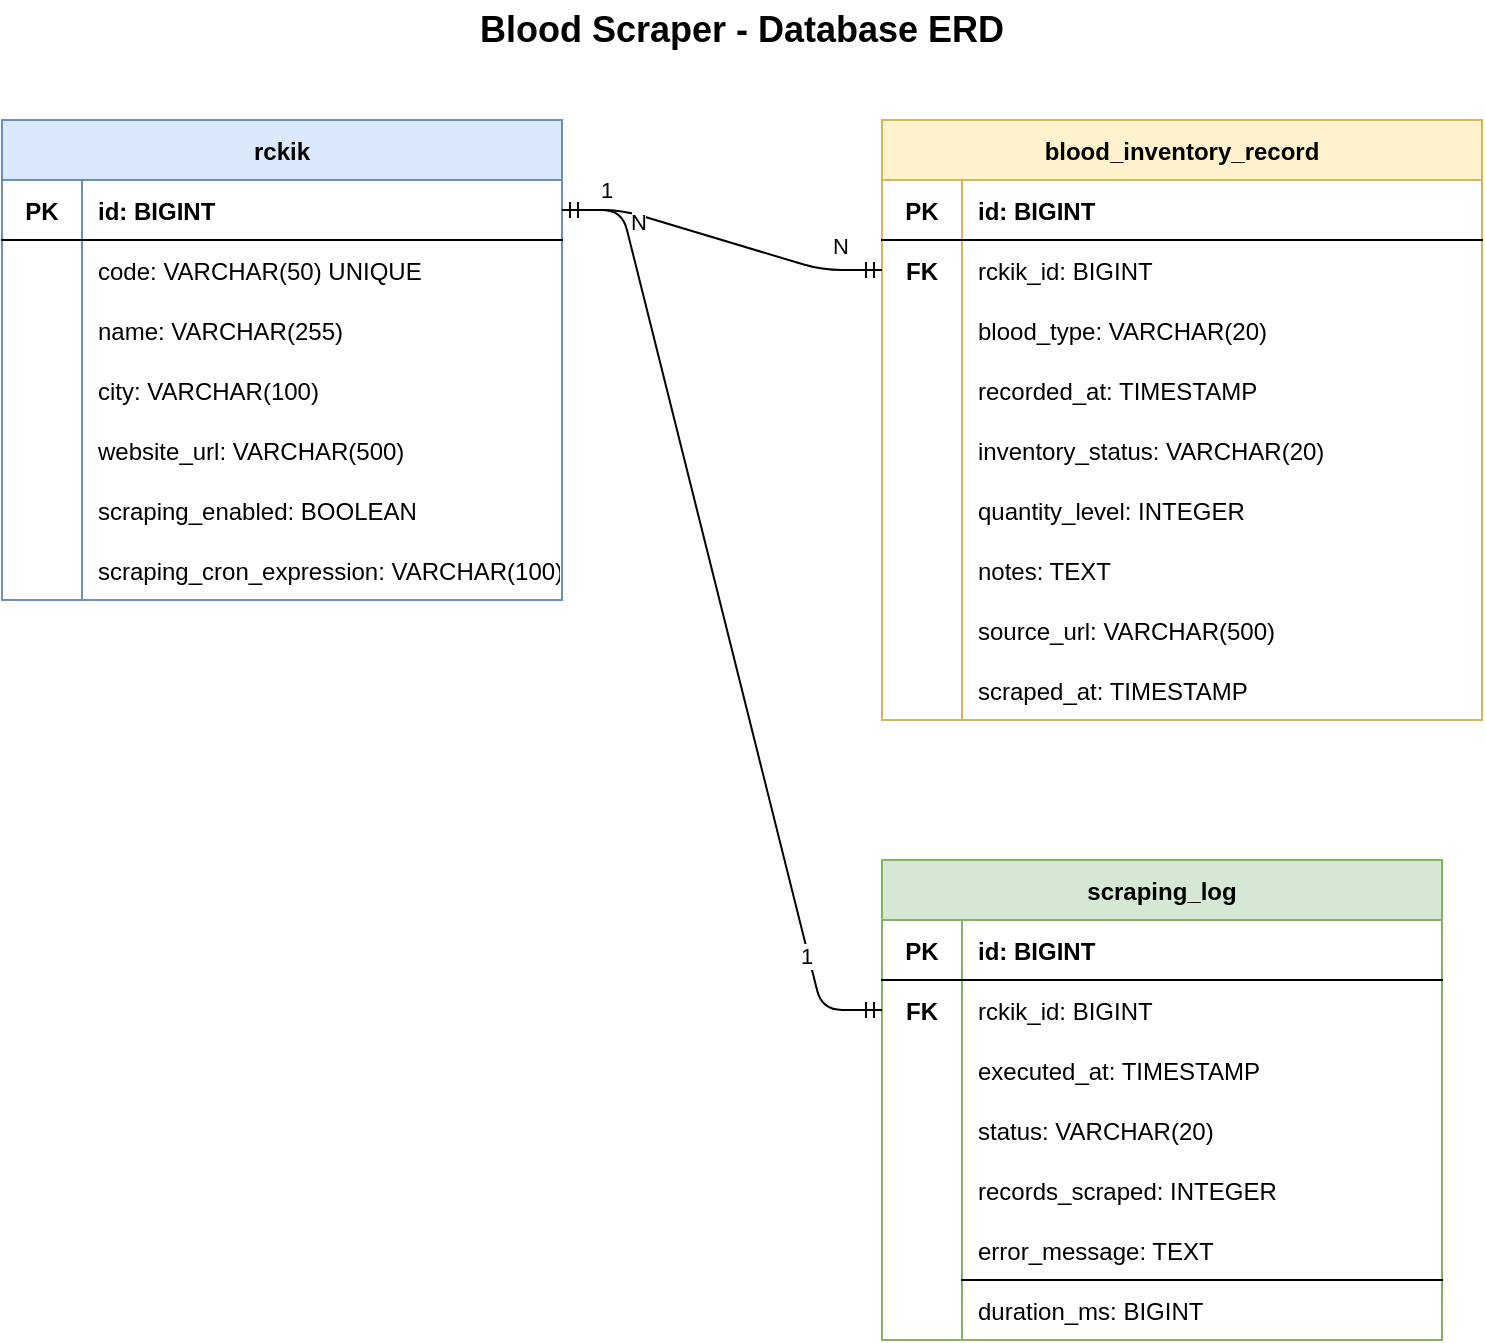 <mxfile>
  <diagram id="blood-scraper-erd" name="Blood Scraper ERD">
    <mxGraphModel dx="1422" dy="794" grid="1" gridSize="10" guides="1" tooltips="1" connect="1" arrows="1" fold="1" page="1" pageScale="1" pageWidth="1169" pageHeight="827" math="0" shadow="0">
      <root>
        <mxCell id="0" />
        <mxCell id="1" parent="0" />

        <!-- RCKIK Table -->
        <mxCell id="rckik-table" value="rckik" style="shape=table;startSize=30;container=1;collapsible=0;childLayout=tableLayout;fixedRows=1;rowLines=0;fontStyle=1;align=center;resizeLast=1;fillColor=#dae8fc;strokeColor=#6c8ebf;" vertex="1" parent="1">
          <mxGeometry x="80" y="80" width="280" height="240" as="geometry" />
        </mxCell>
        <mxCell id="rckik-row-1" value="" style="shape=tableRow;horizontal=0;startSize=0;swimlaneHead=0;swimlaneBody=0;fillColor=none;collapsible=0;dropTarget=0;points=[[0,0.5],[1,0.5]];portConstraint=eastwest;top=0;left=0;right=0;bottom=1;" vertex="1" parent="rckik-table">
          <mxGeometry y="30" width="280" height="30" as="geometry" />
        </mxCell>
        <mxCell id="rckik-row-1-col-1" value="PK" style="shape=partialRectangle;connectable=0;fillColor=none;top=0;left=0;bottom=0;right=0;fontStyle=1;overflow=hidden;" vertex="1" parent="rckik-row-1">
          <mxGeometry width="40" height="30" as="geometry" />
        </mxCell>
        <mxCell id="rckik-row-1-col-2" value="id: BIGINT" style="shape=partialRectangle;connectable=0;fillColor=none;top=0;left=0;bottom=0;right=0;align=left;spacingLeft=6;fontStyle=1;overflow=hidden;" vertex="1" parent="rckik-row-1">
          <mxGeometry x="40" width="240" height="30" as="geometry" />
        </mxCell>

        <mxCell id="rckik-row-2" value="" style="shape=tableRow;horizontal=0;startSize=0;swimlaneHead=0;swimlaneBody=0;fillColor=none;collapsible=0;dropTarget=0;points=[[0,0.5],[1,0.5]];portConstraint=eastwest;top=0;left=0;right=0;bottom=0;" vertex="1" parent="rckik-table">
          <mxGeometry y="60" width="280" height="30" as="geometry" />
        </mxCell>
        <mxCell id="rckik-row-2-col-1" value="" style="shape=partialRectangle;connectable=0;fillColor=none;top=0;left=0;bottom=0;right=0;overflow=hidden;" vertex="1" parent="rckik-row-2">
          <mxGeometry width="40" height="30" as="geometry" />
        </mxCell>
        <mxCell id="rckik-row-2-col-2" value="code: VARCHAR(50) UNIQUE" style="shape=partialRectangle;connectable=0;fillColor=none;top=0;left=0;bottom=0;right=0;align=left;spacingLeft=6;overflow=hidden;" vertex="1" parent="rckik-row-2">
          <mxGeometry x="40" width="240" height="30" as="geometry" />
        </mxCell>

        <mxCell id="rckik-row-3" value="" style="shape=tableRow;horizontal=0;startSize=0;swimlaneHead=0;swimlaneBody=0;fillColor=none;collapsible=0;dropTarget=0;points=[[0,0.5],[1,0.5]];portConstraint=eastwest;top=0;left=0;right=0;bottom=0;" vertex="1" parent="rckik-table">
          <mxGeometry y="90" width="280" height="30" as="geometry" />
        </mxCell>
        <mxCell id="rckik-row-3-col-1" value="" style="shape=partialRectangle;connectable=0;fillColor=none;top=0;left=0;bottom=0;right=0;overflow=hidden;" vertex="1" parent="rckik-row-3">
          <mxGeometry width="40" height="30" as="geometry" />
        </mxCell>
        <mxCell id="rckik-row-3-col-2" value="name: VARCHAR(255)" style="shape=partialRectangle;connectable=0;fillColor=none;top=0;left=0;bottom=0;right=0;align=left;spacingLeft=6;overflow=hidden;" vertex="1" parent="rckik-row-3">
          <mxGeometry x="40" width="240" height="30" as="geometry" />
        </mxCell>

        <mxCell id="rckik-row-4" value="" style="shape=tableRow;horizontal=0;startSize=0;swimlaneHead=0;swimlaneBody=0;fillColor=none;collapsible=0;dropTarget=0;points=[[0,0.5],[1,0.5]];portConstraint=eastwest;top=0;left=0;right=0;bottom=0;" vertex="1" parent="rckik-table">
          <mxGeometry y="120" width="280" height="30" as="geometry" />
        </mxCell>
        <mxCell id="rckik-row-4-col-1" value="" style="shape=partialRectangle;connectable=0;fillColor=none;top=0;left=0;bottom=0;right=0;overflow=hidden;" vertex="1" parent="rckik-row-4">
          <mxGeometry width="40" height="30" as="geometry" />
        </mxCell>
        <mxCell id="rckik-row-4-col-2" value="city: VARCHAR(100)" style="shape=partialRectangle;connectable=0;fillColor=none;top=0;left=0;bottom=0;right=0;align=left;spacingLeft=6;overflow=hidden;" vertex="1" parent="rckik-row-4">
          <mxGeometry x="40" width="240" height="30" as="geometry" />
        </mxCell>

        <mxCell id="rckik-row-5" value="" style="shape=tableRow;horizontal=0;startSize=0;swimlaneHead=0;swimlaneBody=0;fillColor=none;collapsible=0;dropTarget=0;points=[[0,0.5],[1,0.5]];portConstraint=eastwest;top=0;left=0;right=0;bottom=0;" vertex="1" parent="rckik-table">
          <mxGeometry y="150" width="280" height="30" as="geometry" />
        </mxCell>
        <mxCell id="rckik-row-5-col-1" value="" style="shape=partialRectangle;connectable=0;fillColor=none;top=0;left=0;bottom=0;right=0;overflow=hidden;" vertex="1" parent="rckik-row-5">
          <mxGeometry width="40" height="30" as="geometry" />
        </mxCell>
        <mxCell id="rckik-row-5-col-2" value="website_url: VARCHAR(500)" style="shape=partialRectangle;connectable=0;fillColor=none;top=0;left=0;bottom=0;right=0;align=left;spacingLeft=6;overflow=hidden;" vertex="1" parent="rckik-row-5">
          <mxGeometry x="40" width="240" height="30" as="geometry" />
        </mxCell>

        <mxCell id="rckik-row-6" value="" style="shape=tableRow;horizontal=0;startSize=0;swimlaneHead=0;swimlaneBody=0;fillColor=none;collapsible=0;dropTarget=0;points=[[0,0.5],[1,0.5]];portConstraint=eastwest;top=0;left=0;right=0;bottom=0;" vertex="1" parent="rckik-table">
          <mxGeometry y="180" width="280" height="30" as="geometry" />
        </mxCell>
        <mxCell id="rckik-row-6-col-1" value="" style="shape=partialRectangle;connectable=0;fillColor=none;top=0;left=0;bottom=0;right=0;overflow=hidden;" vertex="1" parent="rckik-row-6">
          <mxGeometry width="40" height="30" as="geometry" />
        </mxCell>
        <mxCell id="rckik-row-6-col-2" value="scraping_enabled: BOOLEAN" style="shape=partialRectangle;connectable=0;fillColor=none;top=0;left=0;bottom=0;right=0;align=left;spacingLeft=6;overflow=hidden;" vertex="1" parent="rckik-row-6">
          <mxGeometry x="40" width="240" height="30" as="geometry" />
        </mxCell>

        <mxCell id="rckik-row-7" value="" style="shape=tableRow;horizontal=0;startSize=0;swimlaneHead=0;swimlaneBody=0;fillColor=none;collapsible=0;dropTarget=0;points=[[0,0.5],[1,0.5]];portConstraint=eastwest;top=0;left=0;right=0;bottom=0;" vertex="1" parent="rckik-table">
          <mxGeometry y="210" width="280" height="30" as="geometry" />
        </mxCell>
        <mxCell id="rckik-row-7-col-1" value="" style="shape=partialRectangle;connectable=0;fillColor=none;top=0;left=0;bottom=0;right=0;overflow=hidden;" vertex="1" parent="rckik-row-7">
          <mxGeometry width="40" height="30" as="geometry" />
        </mxCell>
        <mxCell id="rckik-row-7-col-2" value="scraping_cron_expression: VARCHAR(100)" style="shape=partialRectangle;connectable=0;fillColor=none;top=0;left=0;bottom=0;right=0;align=left;spacingLeft=6;overflow=hidden;" vertex="1" parent="rckik-row-7">
          <mxGeometry x="40" width="240" height="30" as="geometry" />
        </mxCell>

        <!-- Blood Inventory Record Table -->
        <mxCell id="blood-table" value="blood_inventory_record" style="shape=table;startSize=30;container=1;collapsible=0;childLayout=tableLayout;fixedRows=1;rowLines=0;fontStyle=1;align=center;resizeLast=1;fillColor=#fff2cc;strokeColor=#d6b656;" vertex="1" parent="1">
          <mxGeometry x="520" y="80" width="300" height="300" as="geometry" />
        </mxCell>
        <mxCell id="blood-row-1" value="" style="shape=tableRow;horizontal=0;startSize=0;swimlaneHead=0;swimlaneBody=0;fillColor=none;collapsible=0;dropTarget=0;points=[[0,0.5],[1,0.5]];portConstraint=eastwest;top=0;left=0;right=0;bottom=1;" vertex="1" parent="blood-table">
          <mxGeometry y="30" width="300" height="30" as="geometry" />
        </mxCell>
        <mxCell id="blood-row-1-col-1" value="PK" style="shape=partialRectangle;connectable=0;fillColor=none;top=0;left=0;bottom=0;right=0;fontStyle=1;overflow=hidden;" vertex="1" parent="blood-row-1">
          <mxGeometry width="40" height="30" as="geometry" />
        </mxCell>
        <mxCell id="blood-row-1-col-2" value="id: BIGINT" style="shape=partialRectangle;connectable=0;fillColor=none;top=0;left=0;bottom=0;right=0;align=left;spacingLeft=6;fontStyle=1;overflow=hidden;" vertex="1" parent="blood-row-1">
          <mxGeometry x="40" width="260" height="30" as="geometry" />
        </mxCell>

        <mxCell id="blood-row-2" value="" style="shape=tableRow;horizontal=0;startSize=0;swimlaneHead=0;swimlaneBody=0;fillColor=none;collapsible=0;dropTarget=0;points=[[0,0.5],[1,0.5]];portConstraint=eastwest;top=0;left=0;right=0;bottom=0;" vertex="1" parent="blood-table">
          <mxGeometry y="60" width="300" height="30" as="geometry" />
        </mxCell>
        <mxCell id="blood-row-2-col-1" value="FK" style="shape=partialRectangle;connectable=0;fillColor=none;top=0;left=0;bottom=0;right=0;fontStyle=1;overflow=hidden;" vertex="1" parent="blood-row-2">
          <mxGeometry width="40" height="30" as="geometry" />
        </mxCell>
        <mxCell id="blood-row-2-col-2" value="rckik_id: BIGINT" style="shape=partialRectangle;connectable=0;fillColor=none;top=0;left=0;bottom=0;right=0;align=left;spacingLeft=6;overflow=hidden;" vertex="1" parent="blood-row-2">
          <mxGeometry x="40" width="260" height="30" as="geometry" />
        </mxCell>

        <mxCell id="blood-row-3" value="" style="shape=tableRow;horizontal=0;startSize=0;swimlaneHead=0;swimlaneBody=0;fillColor=none;collapsible=0;dropTarget=0;points=[[0,0.5],[1,0.5]];portConstraint=eastwest;top=0;left=0;right=0;bottom=0;" vertex="1" parent="blood-table">
          <mxGeometry y="90" width="300" height="30" as="geometry" />
        </mxCell>
        <mxCell id="blood-row-3-col-1" value="" style="shape=partialRectangle;connectable=0;fillColor=none;top=0;left=0;bottom=0;right=0;overflow=hidden;" vertex="1" parent="blood-row-3">
          <mxGeometry width="40" height="30" as="geometry" />
        </mxCell>
        <mxCell id="blood-row-3-col-2" value="blood_type: VARCHAR(20)" style="shape=partialRectangle;connectable=0;fillColor=none;top=0;left=0;bottom=0;right=0;align=left;spacingLeft=6;overflow=hidden;" vertex="1" parent="blood-row-3">
          <mxGeometry x="40" width="260" height="30" as="geometry" />
        </mxCell>

        <mxCell id="blood-row-4" value="" style="shape=tableRow;horizontal=0;startSize=0;swimlaneHead=0;swimlaneBody=0;fillColor=none;collapsible=0;dropTarget=0;points=[[0,0.5],[1,0.5]];portConstraint=eastwest;top=0;left=0;right=0;bottom=0;" vertex="1" parent="blood-table">
          <mxGeometry y="120" width="300" height="30" as="geometry" />
        </mxCell>
        <mxCell id="blood-row-4-col-1" value="" style="shape=partialRectangle;connectable=0;fillColor=none;top=0;left=0;bottom=0;right=0;overflow=hidden;" vertex="1" parent="blood-row-4">
          <mxGeometry width="40" height="30" as="geometry" />
        </mxCell>
        <mxCell id="blood-row-4-col-2" value="recorded_at: TIMESTAMP" style="shape=partialRectangle;connectable=0;fillColor=none;top=0;left=0;bottom=0;right=0;align=left;spacingLeft=6;overflow=hidden;" vertex="1" parent="blood-row-4">
          <mxGeometry x="40" width="260" height="30" as="geometry" />
        </mxCell>

        <mxCell id="blood-row-5" value="" style="shape=tableRow;horizontal=0;startSize=0;swimlaneHead=0;swimlaneBody=0;fillColor=none;collapsible=0;dropTarget=0;points=[[0,0.5],[1,0.5]];portConstraint=eastwest;top=0;left=0;right=0;bottom=0;" vertex="1" parent="blood-table">
          <mxGeometry y="150" width="300" height="30" as="geometry" />
        </mxCell>
        <mxCell id="blood-row-5-col-1" value="" style="shape=partialRectangle;connectable=0;fillColor=none;top=0;left=0;bottom=0;right=0;overflow=hidden;" vertex="1" parent="blood-row-5">
          <mxGeometry width="40" height="30" as="geometry" />
        </mxCell>
        <mxCell id="blood-row-5-col-2" value="inventory_status: VARCHAR(20)" style="shape=partialRectangle;connectable=0;fillColor=none;top=0;left=0;bottom=0;right=0;align=left;spacingLeft=6;overflow=hidden;" vertex="1" parent="blood-row-5">
          <mxGeometry x="40" width="260" height="30" as="geometry" />
        </mxCell>

        <mxCell id="blood-row-6" value="" style="shape=tableRow;horizontal=0;startSize=0;swimlaneHead=0;swimlaneBody=0;fillColor=none;collapsible=0;dropTarget=0;points=[[0,0.5],[1,0.5]];portConstraint=eastwest;top=0;left=0;right=0;bottom=0;" vertex="1" parent="blood-table">
          <mxGeometry y="180" width="300" height="30" as="geometry" />
        </mxCell>
        <mxCell id="blood-row-6-col-1" value="" style="shape=partialRectangle;connectable=0;fillColor=none;top=0;left=0;bottom=0;right=0;overflow=hidden;" vertex="1" parent="blood-row-6">
          <mxGeometry width="40" height="30" as="geometry" />
        </mxCell>
        <mxCell id="blood-row-6-col-2" value="quantity_level: INTEGER" style="shape=partialRectangle;connectable=0;fillColor=none;top=0;left=0;bottom=0;right=0;align=left;spacingLeft=6;overflow=hidden;" vertex="1" parent="blood-row-6">
          <mxGeometry x="40" width="260" height="30" as="geometry" />
        </mxCell>

        <mxCell id="blood-row-7" value="" style="shape=tableRow;horizontal=0;startSize=0;swimlaneHead=0;swimlaneBody=0;fillColor=none;collapsible=0;dropTarget=0;points=[[0,0.5],[1,0.5]];portConstraint=eastwest;top=0;left=0;right=0;bottom=0;" vertex="1" parent="blood-table">
          <mxGeometry y="210" width="300" height="30" as="geometry" />
        </mxCell>
        <mxCell id="blood-row-7-col-1" value="" style="shape=partialRectangle;connectable=0;fillColor=none;top=0;left=0;bottom=0;right=0;overflow=hidden;" vertex="1" parent="blood-row-7">
          <mxGeometry width="40" height="30" as="geometry" />
        </mxCell>
        <mxCell id="blood-row-7-col-2" value="notes: TEXT" style="shape=partialRectangle;connectable=0;fillColor=none;top=0;left=0;bottom=0;right=0;align=left;spacingLeft=6;overflow=hidden;" vertex="1" parent="blood-row-7">
          <mxGeometry x="40" width="260" height="30" as="geometry" />
        </mxCell>

        <mxCell id="blood-row-8" value="" style="shape=tableRow;horizontal=0;startSize=0;swimlaneHead=0;swimlaneBody=0;fillColor=none;collapsible=0;dropTarget=0;points=[[0,0.5],[1,0.5]];portConstraint=eastwest;top=0;left=0;right=0;bottom=0;" vertex="1" parent="blood-table">
          <mxGeometry y="240" width="300" height="30" as="geometry" />
        </mxCell>
        <mxCell id="blood-row-8-col-1" value="" style="shape=partialRectangle;connectable=0;fillColor=none;top=0;left=0;bottom=0;right=0;overflow=hidden;" vertex="1" parent="blood-row-8">
          <mxGeometry width="40" height="30" as="geometry" />
        </mxCell>
        <mxCell id="blood-row-8-col-2" value="source_url: VARCHAR(500)" style="shape=partialRectangle;connectable=0;fillColor=none;top=0;left=0;bottom=0;right=0;align=left;spacingLeft=6;overflow=hidden;" vertex="1" parent="blood-row-8">
          <mxGeometry x="40" width="260" height="30" as="geometry" />
        </mxCell>

        <mxCell id="blood-row-9" value="" style="shape=tableRow;horizontal=0;startSize=0;swimlaneHead=0;swimlaneBody=0;fillColor=none;collapsible=0;dropTarget=0;points=[[0,0.5],[1,0.5]];portConstraint=eastwest;top=0;left=0;right=0;bottom=0;" vertex="1" parent="blood-table">
          <mxGeometry y="270" width="300" height="30" as="geometry" />
        </mxCell>
        <mxCell id="blood-row-9-col-1" value="" style="shape=partialRectangle;connectable=0;fillColor=none;top=0;left=0;bottom=0;right=0;overflow=hidden;" vertex="1" parent="blood-row-9">
          <mxGeometry width="40" height="30" as="geometry" />
        </mxCell>
        <mxCell id="blood-row-9-col-2" value="scraped_at: TIMESTAMP" style="shape=partialRectangle;connectable=0;fillColor=none;top=0;left=0;bottom=0;right=0;align=left;spacingLeft=6;overflow=hidden;" vertex="1" parent="blood-row-9">
          <mxGeometry x="40" width="260" height="30" as="geometry" />
        </mxCell>

        <!-- Scraping Log Table -->
        <mxCell id="log-table" value="scraping_log" style="shape=table;startSize=30;container=1;collapsible=0;childLayout=tableLayout;fixedRows=1;rowLines=0;fontStyle=1;align=center;resizeLast=1;fillColor=#d5e8d4;strokeColor=#82b366;" vertex="1" parent="1">
          <mxGeometry x="520" y="450" width="280" height="240" as="geometry" />
        </mxCell>
        <mxCell id="log-row-1" value="" style="shape=tableRow;horizontal=0;startSize=0;swimlaneHead=0;swimlaneBody=0;fillColor=none;collapsible=0;dropTarget=0;points=[[0,0.5],[1,0.5]];portConstraint=eastwest;top=0;left=0;right=0;bottom=1;" vertex="1" parent="log-table">
          <mxGeometry y="30" width="280" height="30" as="geometry" />
        </mxCell>
        <mxCell id="log-row-1-col-1" value="PK" style="shape=partialRectangle;connectable=0;fillColor=none;top=0;left=0;bottom=0;right=0;fontStyle=1;overflow=hidden;" vertex="1" parent="log-row-1">
          <mxGeometry width="40" height="30" as="geometry" />
        </mxCell>
        <mxCell id="log-row-1-col-2" value="id: BIGINT" style="shape=partialRectangle;connectable=0;fillColor=none;top=0;left=0;bottom=0;right=0;align=left;spacingLeft=6;fontStyle=1;overflow=hidden;" vertex="1" parent="log-row-1">
          <mxGeometry x="40" width="240" height="30" as="geometry" />
        </mxCell>

        <mxCell id="log-row-2" value="" style="shape=tableRow;horizontal=0;startSize=0;swimlaneHead=0;swimlaneBody=0;fillColor=none;collapsible=0;dropTarget=0;points=[[0,0.5],[1,0.5]];portConstraint=eastwest;top=0;left=0;right=0;bottom=0;" vertex="1" parent="log-table">
          <mxGeometry y="60" width="280" height="30" as="geometry" />
        </mxCell>
        <mxCell id="log-row-2-col-1" value="FK" style="shape=partialRectangle;connectable=0;fillColor=none;top=0;left=0;bottom=0;right=0;fontStyle=1;overflow=hidden;" vertex="1" parent="log-row-2">
          <mxGeometry width="40" height="30" as="geometry" />
        </mxCell>
        <mxCell id="log-row-2-col-2" value="rckik_id: BIGINT" style="shape=partialRectangle;connectable=0;fillColor=none;top=0;left=0;bottom=0;right=0;align=left;spacingLeft=6;overflow=hidden;" vertex="1" parent="log-row-2">
          <mxGeometry x="40" width="240" height="30" as="geometry" />
        </mxCell>

        <mxCell id="log-row-3" value="" style="shape=tableRow;horizontal=0;startSize=0;swimlaneHead=0;swimlaneBody=0;fillColor=none;collapsible=0;dropTarget=0;points=[[0,0.5],[1,0.5]];portConstraint=eastwest;top=0;left=0;right=0;bottom=0;" vertex="1" parent="log-table">
          <mxGeometry y="90" width="280" height="30" as="geometry" />
        </mxCell>
        <mxCell id="log-row-3-col-1" value="" style="shape=partialRectangle;connectable=0;fillColor=none;top=0;left=0;bottom=0;right=0;overflow=hidden;" vertex="1" parent="log-row-3">
          <mxGeometry width="40" height="30" as="geometry" />
        </mxCell>
        <mxCell id="log-row-3-col-2" value="executed_at: TIMESTAMP" style="shape=partialRectangle;connectable=0;fillColor=none;top=0;left=0;bottom=0;right=0;align=left;spacingLeft=6;overflow=hidden;" vertex="1" parent="log-row-3">
          <mxGeometry x="40" width="240" height="30" as="geometry" />
        </mxCell>

        <mxCell id="log-row-4" value="" style="shape=tableRow;horizontal=0;startSize=0;swimlaneHead=0;swimlaneBody=0;fillColor=none;collapsible=0;dropTarget=0;points=[[0,0.5],[1,0.5]];portConstraint=eastwest;top=0;left=0;right=0;bottom=0;" vertex="1" parent="log-table">
          <mxGeometry y="120" width="280" height="30" as="geometry" />
        </mxCell>
        <mxCell id="log-row-4-col-1" value="" style="shape=partialRectangle;connectable=0;fillColor=none;top=0;left=0;bottom=0;right=0;overflow=hidden;" vertex="1" parent="log-row-4">
          <mxGeometry width="40" height="30" as="geometry" />
        </mxCell>
        <mxCell id="log-row-4-col-2" value="status: VARCHAR(20)" style="shape=partialRectangle;connectable=0;fillColor=none;top=0;left=0;bottom=0;right=0;align=left;spacingLeft=6;overflow=hidden;" vertex="1" parent="log-row-4">
          <mxGeometry x="40" width="240" height="30" as="geometry" />
        </mxCell>

        <mxCell id="log-row-5" value="" style="shape=tableRow;horizontal=0;startSize=0;swimlaneHead=0;swimlaneBody=0;fillColor=none;collapsible=0;dropTarget=0;points=[[0,0.5],[1,0.5]];portConstraint=eastwest;top=0;left=0;right=0;bottom=0;" vertex="1" parent="log-table">
          <mxGeometry y="150" width="280" height="30" as="geometry" />
        </mxCell>
        <mxCell id="log-row-5-col-1" value="" style="shape=partialRectangle;connectable=0;fillColor=none;top=0;left=0;bottom=0;right=0;overflow=hidden;" vertex="1" parent="log-row-5">
          <mxGeometry width="40" height="30" as="geometry" />
        </mxCell>
        <mxCell id="log-row-5-col-2" value="records_scraped: INTEGER" style="shape=partialRectangle;connectable=0;fillColor=none;top=0;left=0;bottom=0;right=0;align=left;spacingLeft=6;overflow=hidden;" vertex="1" parent="log-row-5">
          <mxGeometry x="40" width="240" height="30" as="geometry" />
        </mxCell>

        <mxCell id="log-row-6" value="" style="shape=tableRow;horizontal=0;startSize=0;swimlaneHead=0;swimlaneBody=0;fillColor=none;collapsible=0;dropTarget=0;points=[[0,0.5],[1,0.5]];portConstraint=eastwest;top=0;left=0;right=0;bottom=0;" vertex="1" parent="log-table">
          <mxGeometry y="180" width="280" height="30" as="geometry" />
        </mxCell>
        <mxCell id="log-row-6-col-1" value="" style="shape=partialRectangle;connectable=0;fillColor=none;top=0;left=0;bottom=0;right=0;overflow=hidden;" vertex="1" parent="log-row-6">
          <mxGeometry width="40" height="30" as="geometry" />
        </mxCell>
        <mxCell id="log-row-6-col-2" value="error_message: TEXT" style="shape=partialRectangle;connectable=0;fillColor=none;top=0;left=0;right=0;align=left;spacingLeft=6;overflow=hidden;" vertex="1" parent="log-row-6">
          <mxGeometry x="40" width="240" height="30" as="geometry" />
        </mxCell>

        <mxCell id="log-row-7" value="" style="shape=tableRow;horizontal=0;startSize=0;swimlaneHead=0;swimlaneBody=0;fillColor=none;collapsible=0;dropTarget=0;points=[[0,0.5],[1,0.5]];portConstraint=eastwest;top=0;left=0;right=0;bottom=0;" vertex="1" parent="log-table">
          <mxGeometry y="210" width="280" height="30" as="geometry" />
        </mxCell>
        <mxCell id="log-row-7-col-1" value="" style="shape=partialRectangle;connectable=0;fillColor=none;top=0;left=0;bottom=0;right=0;overflow=hidden;" vertex="1" parent="log-row-7">
          <mxGeometry width="40" height="30" as="geometry" />
        </mxCell>
        <mxCell id="log-row-7-col-2" value="duration_ms: BIGINT" style="shape=partialRectangle;connectable=0;fillColor=none;top=0;left=0;bottom=0;right=0;align=left;spacingLeft=6;overflow=hidden;" vertex="1" parent="log-row-7">
          <mxGeometry x="40" width="240" height="30" as="geometry" />
        </mxCell>

        <!-- Relationships -->
        <mxCell id="relation-1" value="" style="edgeStyle=entityRelationEdgeStyle;fontSize=12;html=1;endArrow=ERmandOne;startArrow=ERmandOne;exitX=1;exitY=0.5;exitDx=0;exitDy=0;entryX=0;entryY=0.5;entryDx=0;entryDy=0;" edge="1" parent="1" source="rckik-row-1" target="blood-row-2">
          <mxGeometry width="100" height="100" relative="1" as="geometry">
            <mxPoint x="380" y="280" as="sourcePoint" />
            <mxPoint x="480" y="180" as="targetPoint" />
          </mxGeometry>
        </mxCell>
        <mxCell id="relation-1-label" value="1" style="edgeLabel;html=1;align=center;verticalAlign=middle;resizable=0;points=[];" vertex="1" connectable="0" parent="relation-1">
          <mxGeometry x="-0.8" y="-1" relative="1" as="geometry">
            <mxPoint x="5" y="-11" as="offset" />
          </mxGeometry>
        </mxCell>
        <mxCell id="relation-1-label2" value="N" style="edgeLabel;html=1;align=center;verticalAlign=middle;resizable=0;points=[];" vertex="1" connectable="0" parent="relation-1">
          <mxGeometry x="0.8" y="1" relative="1" as="geometry">
            <mxPoint x="-5" y="-11" as="offset" />
          </mxGeometry>
        </mxCell>

        <mxCell id="relation-2" value="" style="edgeStyle=entityRelationEdgeStyle;fontSize=12;html=1;endArrow=ERmandOne;startArrow=ERmandOne;exitX=0;exitY=0.5;exitDx=0;exitDy=0;entryX=1;entryY=0.5;entryDx=0;entryDy=0;" edge="1" parent="1" source="log-row-2" target="rckik-row-1">
          <mxGeometry width="100" height="100" relative="1" as="geometry">
            <mxPoint x="370" y="125" as="sourcePoint" />
            <mxPoint x="530" y="155" as="targetPoint" />
            <Array as="points">
              <mxPoint x="450" y="350" />
            </Array>
          </mxGeometry>
        </mxCell>
        <mxCell id="relation-2-label" value="1" style="edgeLabel;html=1;align=center;verticalAlign=middle;resizable=0;points=[];" vertex="1" connectable="0" parent="relation-2">
          <mxGeometry x="-0.8" y="-1" relative="1" as="geometry">
            <mxPoint x="-5" y="-11" as="offset" />
          </mxGeometry>
        </mxCell>
        <mxCell id="relation-2-label2" value="N" style="edgeLabel;html=1;align=center;verticalAlign=middle;resizable=0;points=[];" vertex="1" connectable="0" parent="relation-2">
          <mxGeometry x="0.8" y="1" relative="1" as="geometry">
            <mxPoint x="5" y="-11" as="offset" />
          </mxGeometry>
        </mxCell>

        <!-- Title -->
        <mxCell id="title" value="Blood Scraper - Database ERD" style="text;html=1;strokeColor=none;fillColor=none;align=center;verticalAlign=middle;whiteSpace=wrap;rounded=0;fontSize=18;fontStyle=1" vertex="1" parent="1">
          <mxGeometry x="300" y="20" width="300" height="30" as="geometry" />
        </mxCell>
      </root>
    </mxGraphModel>
  </diagram>
</mxfile>
